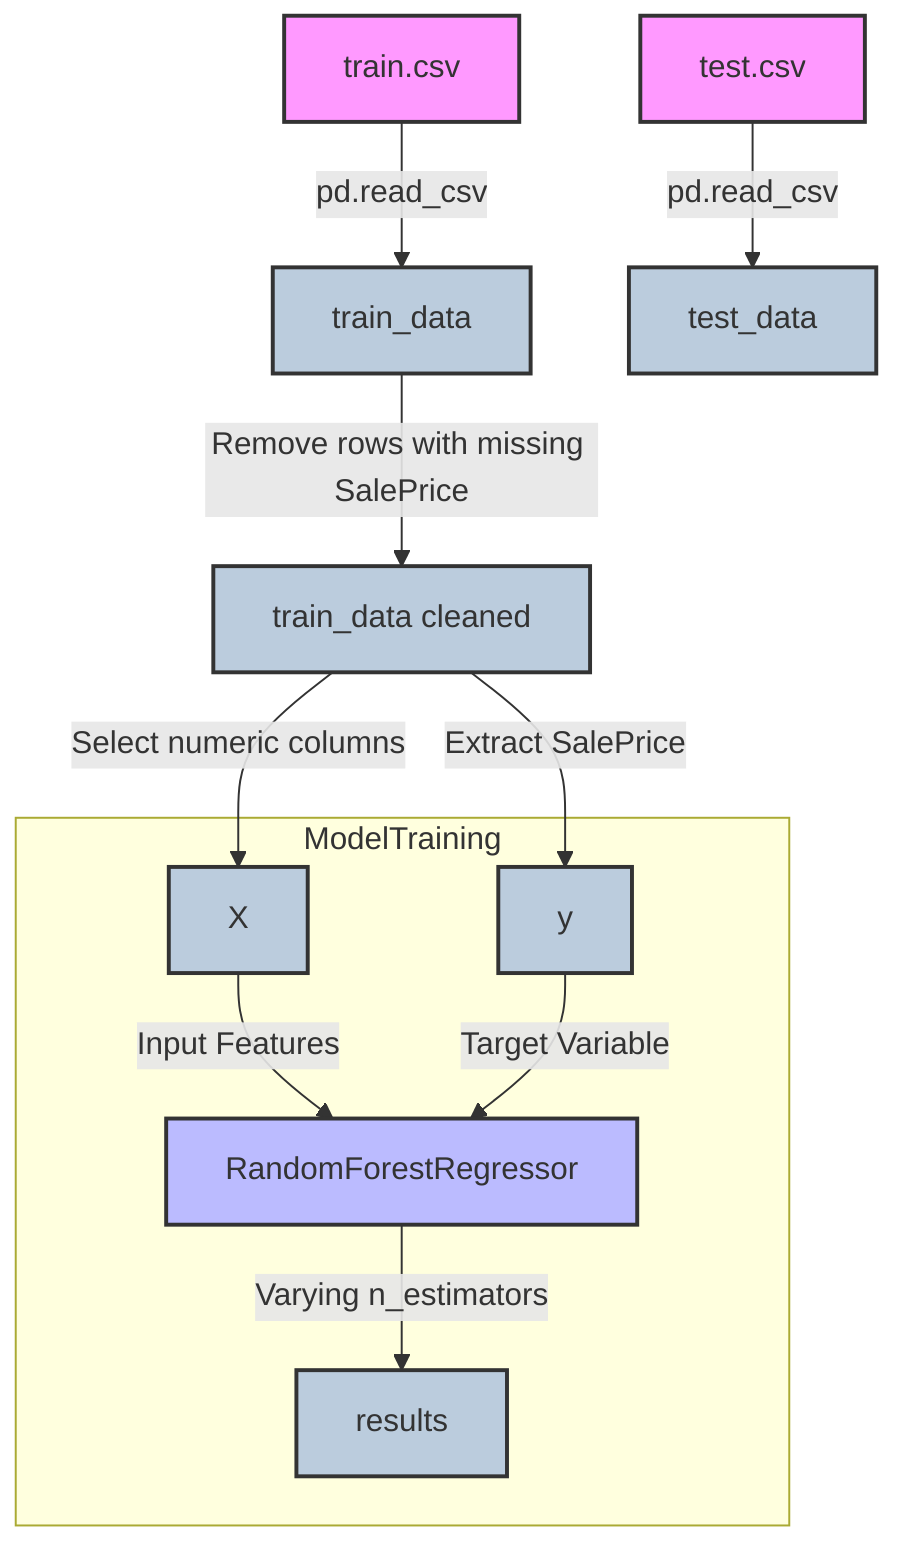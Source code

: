 flowchart TD
    %% Data Sources
    A["train.csv"]:::source -->|pd.read_csv| B["train_data"]:::variable
    A2["test.csv"]:::source -->|pd.read_csv| B2["test_data"]:::variable

    %% Variables
    B -->|"Remove rows with missing SalePrice"| C["train_data cleaned"]:::variable
    C -->|"Select numeric columns"| D["X"]:::variable
    C -->|"Extract SalePrice"| E["y"]:::variable

    %% Model
    subgraph ModelTraining
        direction TB
        D -->|"Input Features"| F["RandomForestRegressor"]:::model
        E -->|"Target Variable"| F
        F -->|"Varying n_estimators"| G["results"]:::variable
    end

    %% Styles
    classDef source fill:#f9f,stroke:#333,stroke-width:2px;
    classDef variable fill:#bcd,stroke:#333,stroke-width:2px;
    classDef model fill:#bbf,stroke:#333,stroke-width:2px;